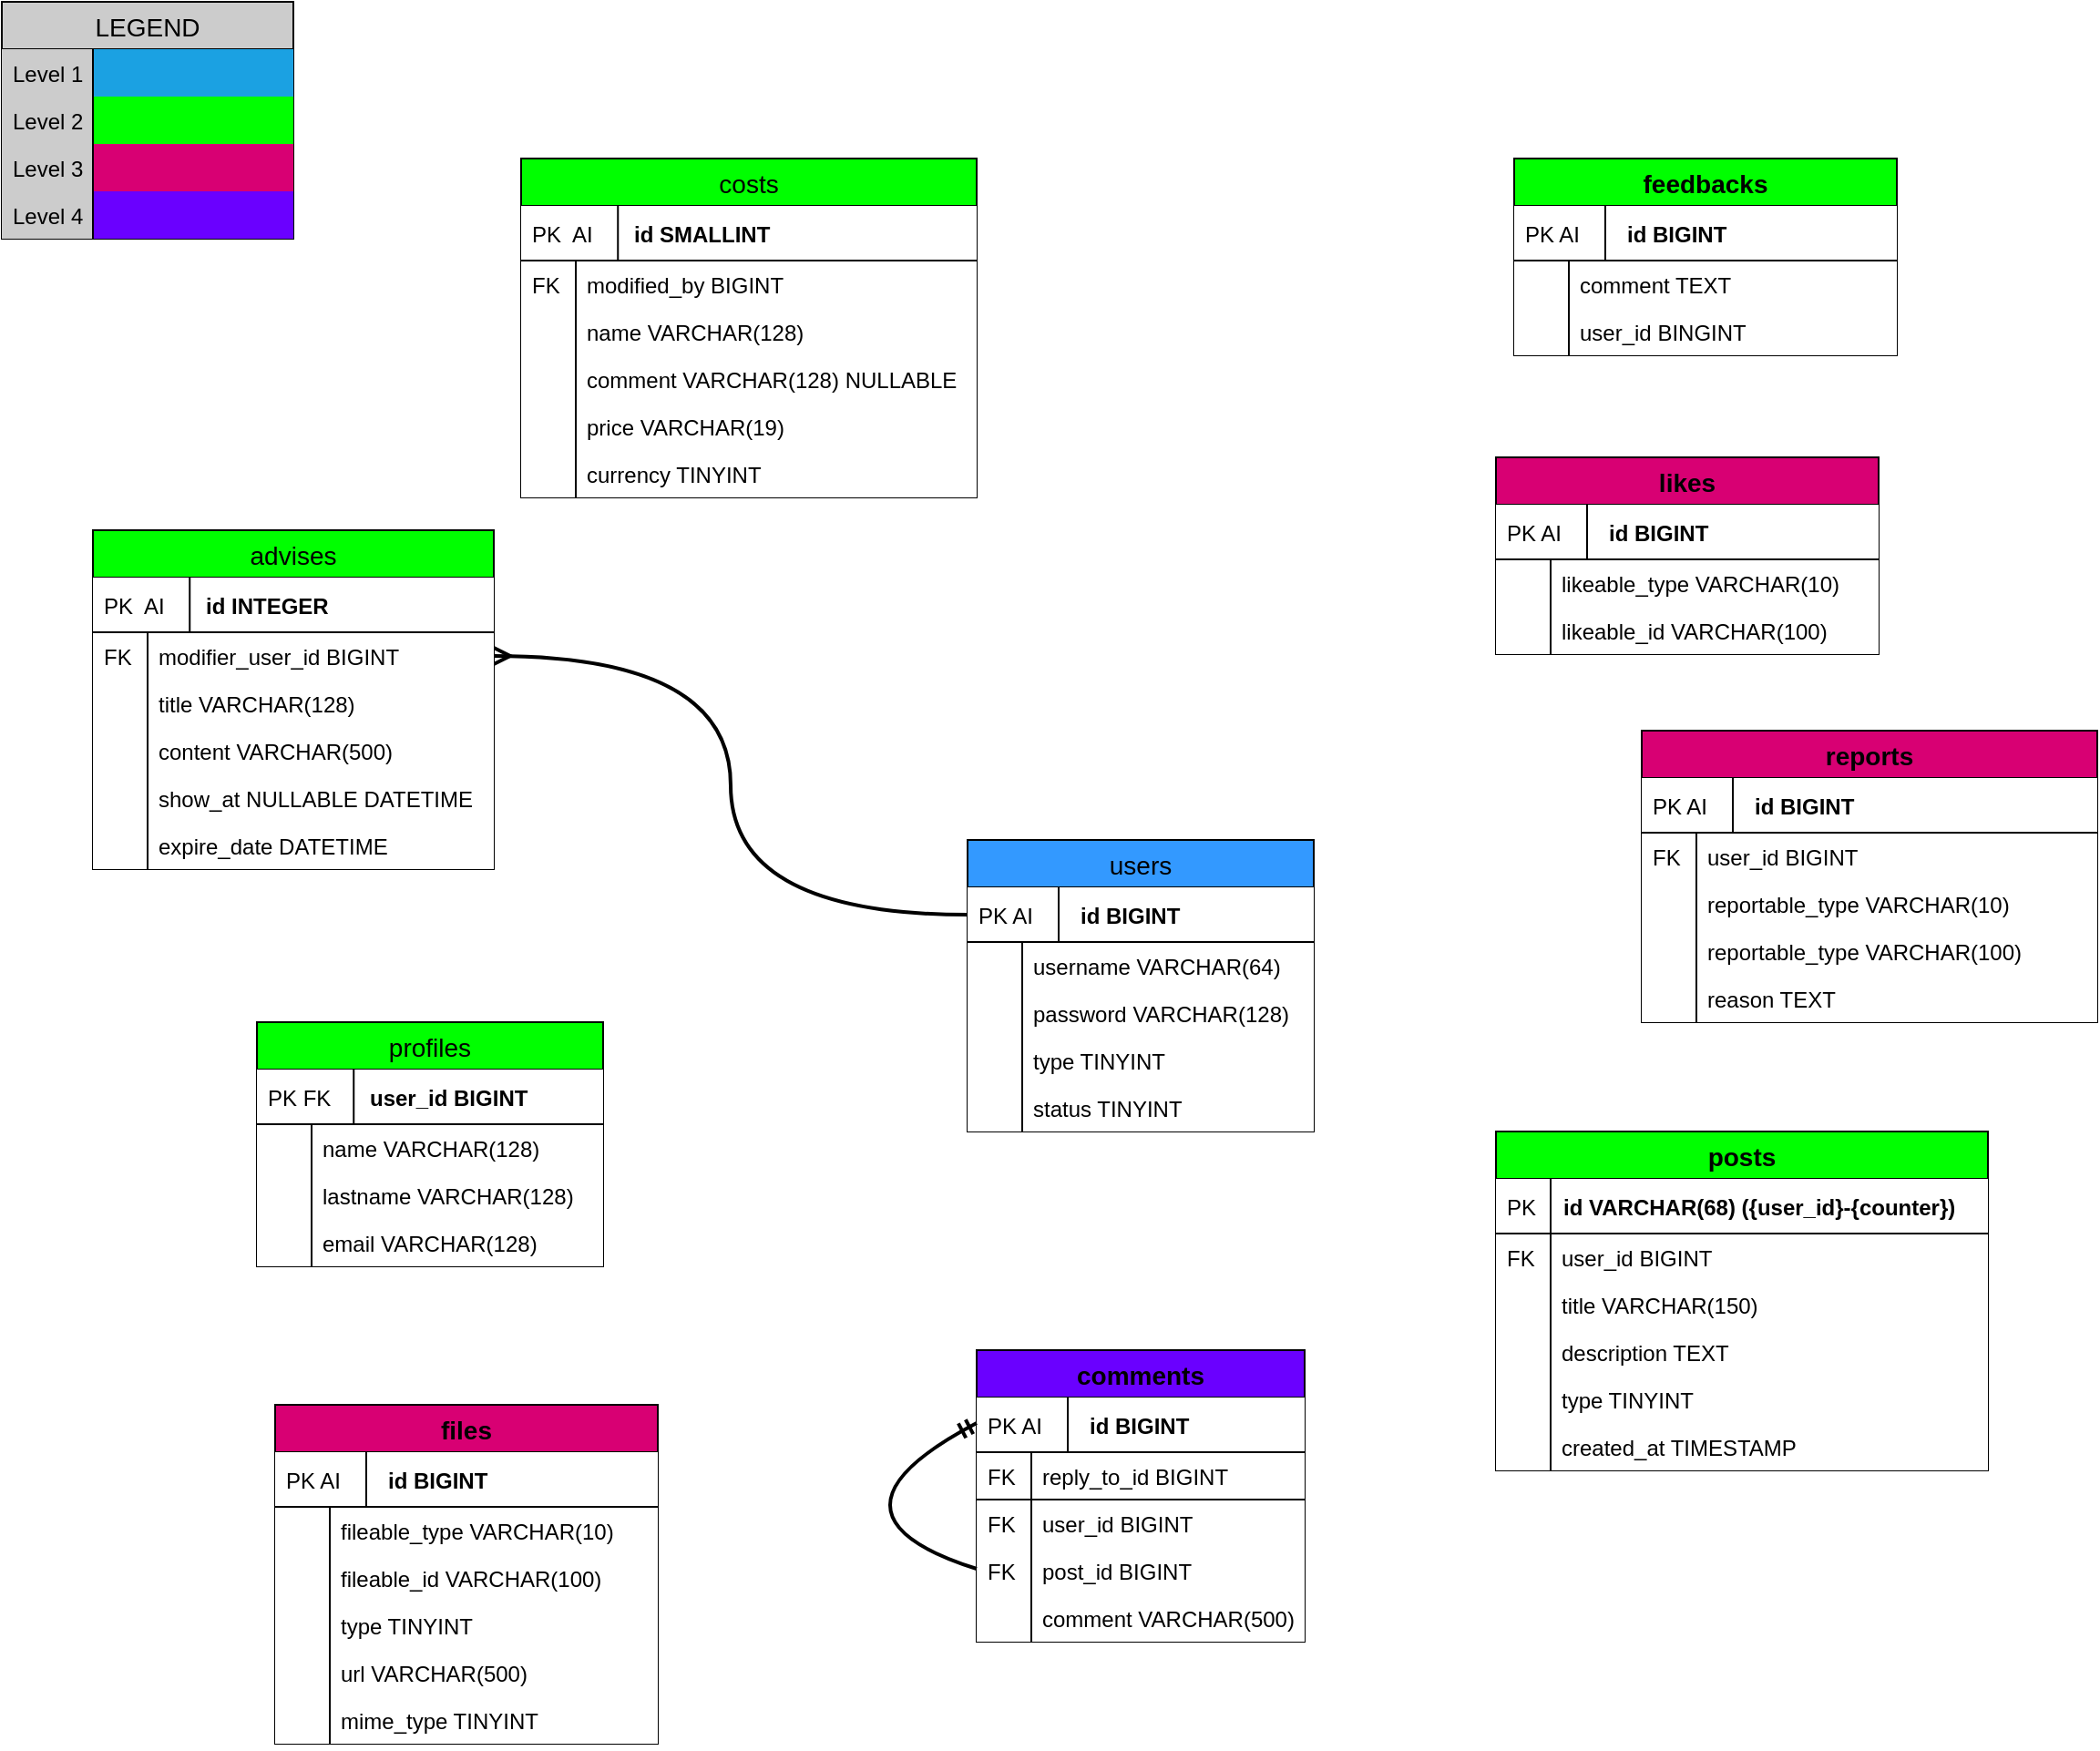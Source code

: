 <mxfile version="13.1.3">
    <diagram id="6hGFLwfOUW9BJ-s0fimq" name="Page-1">
        <mxGraphModel dx="1446" dy="1943" grid="1" gridSize="10" guides="1" tooltips="1" connect="1" arrows="1" fold="1" page="1" pageScale="1" pageWidth="827" pageHeight="1169" math="0" shadow="0">
            <root>
                <mxCell id="0"/>
                <mxCell id="1" parent="0"/>
                <mxCell id="53" value="" style="edgeStyle=entityRelationEdgeStyle;fontSize=12;html=1;endArrow=ERmandOne;startArrow=ERmandOne;strokeColor=#FFFFFF;strokeWidth=2;entryX=0;entryY=0.5;entryDx=0;entryDy=0;exitX=1;exitY=-0.077;exitDx=0;exitDy=0;exitPerimeter=0;fontStyle=0;fontColor=#000000;" parent="1" source="18" target="7" edge="1">
                    <mxGeometry width="100" height="100" relative="1" as="geometry">
                        <mxPoint x="370" y="350" as="sourcePoint"/>
                        <mxPoint x="470" y="250" as="targetPoint"/>
                    </mxGeometry>
                </mxCell>
                <mxCell id="56" value="" style="edgeStyle=orthogonalEdgeStyle;fontSize=12;html=1;endArrow=ERoneToMany;startArrow=ERmandOne;strokeColor=#FFFFFF;strokeWidth=2;entryX=0;entryY=0.5;entryDx=0;entryDy=0;exitX=1;exitY=0.5;exitDx=0;exitDy=0;fontStyle=0;fontColor=#000000;curved=1;" parent="1" source="7" target="42" edge="1">
                    <mxGeometry width="100" height="100" relative="1" as="geometry">
                        <mxPoint x="370" y="350" as="sourcePoint"/>
                        <mxPoint x="470" y="250" as="targetPoint"/>
                    </mxGeometry>
                </mxCell>
                <mxCell id="70" value="" style="edgeStyle=orthogonalEdgeStyle;fontSize=12;html=1;endArrow=ERmany;strokeColor=#FFFFFF;strokeWidth=2;entryX=1;entryY=0.5;entryDx=0;entryDy=0;exitX=0;exitY=0.5;exitDx=0;exitDy=0;curved=1;fontStyle=0;fontColor=#000000;" parent="1" source="44" target="60" edge="1">
                    <mxGeometry width="100" height="100" relative="1" as="geometry">
                        <mxPoint x="370" y="350" as="sourcePoint"/>
                        <mxPoint x="470" y="250" as="targetPoint"/>
                    </mxGeometry>
                </mxCell>
                <mxCell id="71" value="" style="edgeStyle=orthogonalEdgeStyle;fontSize=12;html=1;endArrow=ERmany;strokeColor=#FFFFFF;strokeWidth=2;entryX=0.5;entryY=0;entryDx=0;entryDy=0;curved=1;exitX=0.5;exitY=1;exitDx=0;exitDy=0;exitPerimeter=0;fontStyle=0;fontColor=#000000;" parent="1" source="11" target="57" edge="1">
                    <mxGeometry width="100" height="100" relative="1" as="geometry">
                        <mxPoint x="370" y="280" as="sourcePoint"/>
                        <mxPoint x="460" y="469" as="targetPoint"/>
                    </mxGeometry>
                </mxCell>
                <mxCell id="81" value="" style="edgeStyle=orthogonalEdgeStyle;fontSize=12;html=1;endArrow=ERmany;strokeColor=#FFFFFF;strokeWidth=2;entryX=0.5;entryY=1;entryDx=0;entryDy=0;fontStyle=0;fontColor=#000000;exitX=0.75;exitY=0;exitDx=0;exitDy=0;curved=1;" parent="1" source="2" target="72" edge="1">
                    <mxGeometry width="100" height="100" relative="1" as="geometry">
                        <mxPoint x="380" y="280" as="sourcePoint"/>
                        <mxPoint x="390" y="310" as="targetPoint"/>
                    </mxGeometry>
                </mxCell>
                <mxCell id="95" value="" style="edgeStyle=entityRelationEdgeStyle;fontSize=12;html=1;endArrow=ERoneToMany;strokeColor=#FFFFFF;strokeWidth=2;entryX=0;entryY=0.5;entryDx=0;entryDy=0;exitX=1;exitY=0.25;exitDx=0;exitDy=0;fontStyle=0;fontColor=#000000;" parent="1" source="2" target="89" edge="1">
                    <mxGeometry width="100" height="100" relative="1" as="geometry">
                        <mxPoint x="410" y="200" as="sourcePoint"/>
                        <mxPoint x="510" y="100" as="targetPoint"/>
                    </mxGeometry>
                </mxCell>
                <mxCell id="13" value="profiles" style="swimlane;fontStyle=0;childLayout=stackLayout;horizontal=1;startSize=26;horizontalStack=0;resizeParent=1;resizeParentMax=0;resizeLast=0;collapsible=1;marginBottom=0;align=center;fontSize=14;fillColor=#00FF00;strokeColor=#000000;fontColor=#000000;" parent="1" vertex="1">
                    <mxGeometry x="-180" y="180" width="190" height="134" as="geometry"/>
                </mxCell>
                <mxCell id="14" value="user_id BIGINT" style="shape=partialRectangle;top=0;left=0;right=0;bottom=1;align=left;verticalAlign=middle;fillColor=#ffffff;spacingLeft=60;spacingRight=4;overflow=hidden;rotatable=0;points=[[0,0.5],[1,0.5]];portConstraint=eastwest;dropTarget=0;fontStyle=1;fontSize=12;fontColor=#000000;strokeColor=#000000;" parent="13" vertex="1">
                    <mxGeometry y="26" width="190" height="30" as="geometry"/>
                </mxCell>
                <mxCell id="15" value="PK FK" style="shape=partialRectangle;top=0;left=0;bottom=0;fillColor=none;align=left;verticalAlign=middle;spacingLeft=4;spacingRight=4;overflow=hidden;rotatable=0;points=[];portConstraint=eastwest;part=1;fontSize=12;fontColor=#000000;strokeColor=#000000;fontStyle=0" parent="14" vertex="1" connectable="0">
                    <mxGeometry width="53.125" height="30" as="geometry"/>
                </mxCell>
                <mxCell id="16" value="name VARCHAR(128)" style="shape=partialRectangle;top=1;left=0;right=0;bottom=0;align=left;verticalAlign=top;fillColor=#ffffff;spacingLeft=34;spacingRight=4;overflow=hidden;rotatable=0;points=[[0,0.5],[1,0.5]];portConstraint=eastwest;dropTarget=0;fontSize=12;fontColor=#000000;strokeColor=#000000;fontStyle=0" parent="13" vertex="1">
                    <mxGeometry y="56" width="190" height="26" as="geometry"/>
                </mxCell>
                <mxCell id="17" value="" style="shape=partialRectangle;top=0;left=0;bottom=0;fillColor=none;align=left;verticalAlign=top;spacingLeft=4;spacingRight=4;overflow=hidden;rotatable=0;points=[];portConstraint=eastwest;part=1;fontSize=12;fontColor=#000000;strokeColor=#000000;fontStyle=0" parent="16" vertex="1" connectable="0">
                    <mxGeometry width="30" height="26" as="geometry"/>
                </mxCell>
                <mxCell id="18" value="lastname VARCHAR(128)" style="shape=partialRectangle;top=0;left=0;right=0;bottom=0;align=left;verticalAlign=top;fillColor=#ffffff;spacingLeft=34;spacingRight=4;overflow=hidden;rotatable=0;points=[[0,0.5],[1,0.5]];portConstraint=eastwest;dropTarget=0;fontSize=12;fontColor=#000000;strokeColor=#000000;fontStyle=0" parent="13" vertex="1">
                    <mxGeometry y="82" width="190" height="26" as="geometry"/>
                </mxCell>
                <mxCell id="19" value="" style="shape=partialRectangle;top=0;left=0;bottom=0;fillColor=none;align=left;verticalAlign=top;spacingLeft=4;spacingRight=4;overflow=hidden;rotatable=0;points=[];portConstraint=eastwest;part=1;fontSize=12;fontColor=#000000;strokeColor=#000000;fontStyle=0" parent="18" vertex="1" connectable="0">
                    <mxGeometry width="30" height="26" as="geometry"/>
                </mxCell>
                <mxCell id="20" value="email VARCHAR(128)" style="shape=partialRectangle;top=0;left=0;right=0;bottom=0;align=left;verticalAlign=top;fillColor=#ffffff;spacingLeft=34;spacingRight=4;overflow=hidden;rotatable=0;points=[[0,0.5],[1,0.5]];portConstraint=eastwest;dropTarget=0;fontSize=12;fontColor=#000000;strokeColor=#000000;fontStyle=0" parent="13" vertex="1">
                    <mxGeometry y="108" width="190" height="26" as="geometry"/>
                </mxCell>
                <mxCell id="21" value="" style="shape=partialRectangle;top=0;left=0;bottom=0;fillColor=none;align=left;verticalAlign=top;spacingLeft=4;spacingRight=4;overflow=hidden;rotatable=0;points=[];portConstraint=eastwest;part=1;fontSize=12;fontColor=#000000;strokeColor=#000000;fontStyle=0" parent="20" vertex="1" connectable="0">
                    <mxGeometry width="30" height="26" as="geometry"/>
                </mxCell>
                <mxCell id="173" value="" style="fontSize=12;html=1;endArrow=ERmany;entryX=1;entryY=0.5;entryDx=0;entryDy=0;exitX=0;exitY=0.5;exitDx=0;exitDy=0;edgeStyle=orthogonalEdgeStyle;elbow=vertical;curved=1;strokeWidth=2;" parent="1" source="3" target="162" edge="1">
                    <mxGeometry width="100" height="100" relative="1" as="geometry">
                        <mxPoint x="270" y="60" as="sourcePoint"/>
                        <mxPoint x="370" y="-40" as="targetPoint"/>
                    </mxGeometry>
                </mxCell>
                <mxCell id="140" value="LEGEND" style="swimlane;fontStyle=0;childLayout=stackLayout;horizontal=1;startSize=26;horizontalStack=0;resizeParent=1;resizeParentMax=0;resizeLast=0;collapsible=1;marginBottom=0;align=center;fontSize=14;labelBackgroundColor=none;fillColor=#CCCCCC;fontColor=#000000;strokeColor=#000000;rounded=0;" parent="1" vertex="1">
                    <mxGeometry x="-320" y="-380" width="160" height="130" as="geometry"/>
                </mxCell>
                <mxCell id="144" value="" style="shape=partialRectangle;top=0;left=0;right=0;bottom=0;align=left;verticalAlign=top;fillColor=#1ba1e2;spacingLeft=34;spacingRight=4;overflow=hidden;rotatable=0;points=[[0,0.5],[1,0.5]];portConstraint=eastwest;dropTarget=0;fontSize=12;labelBackgroundColor=none;strokeColor=#000000;fontColor=#000000;" parent="140" vertex="1">
                    <mxGeometry y="26" width="160" height="26" as="geometry"/>
                </mxCell>
                <mxCell id="145" value="Level 1" style="shape=partialRectangle;top=0;left=0;bottom=0;fillColor=#CCCCCC;align=left;verticalAlign=top;spacingLeft=4;spacingRight=4;overflow=hidden;rotatable=0;points=[];portConstraint=eastwest;part=1;fontSize=12;fontColor=#000000;strokeColor=#000000;" parent="144" vertex="1" connectable="0">
                    <mxGeometry width="50" height="26" as="geometry"/>
                </mxCell>
                <mxCell id="152" value="" style="shape=partialRectangle;top=0;left=0;right=0;bottom=0;align=left;verticalAlign=top;fillColor=#00FF00;spacingLeft=34;spacingRight=4;overflow=hidden;rotatable=0;points=[[0,0.5],[1,0.5]];portConstraint=eastwest;dropTarget=0;fontSize=12;labelBackgroundColor=none;strokeColor=#000000;fontColor=#000000;" parent="140" vertex="1">
                    <mxGeometry y="52" width="160" height="26" as="geometry"/>
                </mxCell>
                <mxCell id="153" value="Level 2" style="shape=partialRectangle;top=0;left=0;bottom=0;fillColor=#CCCCCC;align=left;verticalAlign=top;spacingLeft=4;spacingRight=4;overflow=hidden;rotatable=0;points=[];portConstraint=eastwest;part=1;fontSize=12;fontColor=#000000;strokeColor=#000000;" parent="152" vertex="1" connectable="0">
                    <mxGeometry width="50" height="26" as="geometry"/>
                </mxCell>
                <mxCell id="154" value="" style="shape=partialRectangle;top=0;left=0;right=0;bottom=0;align=left;verticalAlign=top;fillColor=#D80073;spacingLeft=34;spacingRight=4;overflow=hidden;rotatable=0;points=[[0,0.5],[1,0.5]];portConstraint=eastwest;dropTarget=0;fontSize=12;labelBackgroundColor=none;strokeColor=#000000;fontColor=#000000;" parent="140" vertex="1">
                    <mxGeometry y="78" width="160" height="26" as="geometry"/>
                </mxCell>
                <mxCell id="155" value="Level 3" style="shape=partialRectangle;top=0;left=0;bottom=0;fillColor=#CCCCCC;align=left;verticalAlign=top;spacingLeft=4;spacingRight=4;overflow=hidden;rotatable=0;points=[];portConstraint=eastwest;part=1;fontSize=12;fontColor=#000000;strokeColor=#000000;" parent="154" vertex="1" connectable="0">
                    <mxGeometry width="50" height="26" as="geometry"/>
                </mxCell>
                <mxCell id="156" value="" style="shape=partialRectangle;top=0;left=0;right=0;bottom=0;align=left;verticalAlign=top;fillColor=#6A00FF;spacingLeft=34;spacingRight=4;overflow=hidden;rotatable=0;points=[[0,0.5],[1,0.5]];portConstraint=eastwest;dropTarget=0;fontSize=12;labelBackgroundColor=none;strokeColor=#000000;fontColor=#000000;" parent="140" vertex="1">
                    <mxGeometry y="104" width="160" height="26" as="geometry"/>
                </mxCell>
                <mxCell id="157" value="Level 4" style="shape=partialRectangle;top=0;left=0;bottom=0;fillColor=#CCCCCC;align=left;verticalAlign=top;spacingLeft=4;spacingRight=4;overflow=hidden;rotatable=0;points=[];portConstraint=eastwest;part=1;fontSize=12;fontColor=#000000;strokeColor=#000000;" parent="156" vertex="1" connectable="0">
                    <mxGeometry width="50" height="26" as="geometry"/>
                </mxCell>
                <mxCell id="84" value="reports" style="swimlane;fontStyle=1;childLayout=stackLayout;horizontal=1;startSize=26;horizontalStack=0;resizeParent=1;resizeParentMax=0;resizeLast=0;collapsible=1;marginBottom=0;align=center;fontSize=14;strokeColor=#000000;fillColor=#d80073;fontColor=#000000;labelBackgroundColor=none;" parent="1" vertex="1">
                    <mxGeometry x="580" y="20" width="250" height="160" as="geometry"/>
                </mxCell>
                <mxCell id="85" value="id BIGINT" style="shape=partialRectangle;top=0;left=0;right=0;bottom=1;align=left;verticalAlign=middle;fillColor=#ffffff;spacingLeft=60;spacingRight=4;overflow=hidden;rotatable=0;points=[[0,0.5],[1,0.5]];portConstraint=eastwest;dropTarget=0;fontStyle=1;fontSize=12;fontColor=#000000;strokeColor=#000000;" parent="84" vertex="1">
                    <mxGeometry y="26" width="250" height="30" as="geometry"/>
                </mxCell>
                <mxCell id="86" value="PK AI" style="shape=partialRectangle;top=0;left=0;bottom=0;fillColor=#ffffff;align=left;verticalAlign=middle;spacingLeft=4;spacingRight=4;overflow=hidden;rotatable=0;points=[];portConstraint=eastwest;part=1;fontSize=12;fontColor=#000000;strokeColor=#000000;fontStyle=0" parent="85" vertex="1" connectable="0">
                    <mxGeometry width="50" height="30" as="geometry"/>
                </mxCell>
                <mxCell id="87" value="user_id BIGINT" style="shape=partialRectangle;top=1;left=0;right=0;bottom=0;align=left;verticalAlign=top;fillColor=#ffffff;spacingLeft=34;spacingRight=4;overflow=hidden;rotatable=0;points=[[0,0.5],[1,0.5]];portConstraint=eastwest;dropTarget=0;fontSize=12;fontColor=#000000;strokeColor=#000000;fontStyle=0" parent="84" vertex="1">
                    <mxGeometry y="56" width="250" height="26" as="geometry"/>
                </mxCell>
                <mxCell id="88" value="FK" style="shape=partialRectangle;top=1;left=0;bottom=0;fillColor=#ffffff;align=left;verticalAlign=top;spacingLeft=4;spacingRight=4;overflow=hidden;rotatable=0;points=[];portConstraint=eastwest;part=1;fontSize=12;fontColor=#000000;strokeColor=#000000;fontStyle=0" parent="87" vertex="1" connectable="0">
                    <mxGeometry width="30" height="26" as="geometry"/>
                </mxCell>
                <mxCell id="89" value="reportable_type VARCHAR(10)" style="shape=partialRectangle;top=0;left=0;right=0;bottom=0;align=left;verticalAlign=top;fillColor=#ffffff;spacingLeft=34;spacingRight=4;overflow=hidden;rotatable=0;points=[[0,0.5],[1,0.5]];portConstraint=eastwest;dropTarget=0;fontSize=12;fontColor=#000000;strokeColor=#000000;fontStyle=0" parent="84" vertex="1">
                    <mxGeometry y="82" width="250" height="26" as="geometry"/>
                </mxCell>
                <mxCell id="90" value="" style="shape=partialRectangle;top=0;left=0;bottom=0;fillColor=#ffffff;align=left;verticalAlign=top;spacingLeft=4;spacingRight=4;overflow=hidden;rotatable=0;points=[];portConstraint=eastwest;part=1;fontSize=12;fontColor=#000000;strokeColor=#000000;fontStyle=0" parent="89" vertex="1" connectable="0">
                    <mxGeometry width="30" height="26" as="geometry"/>
                </mxCell>
                <mxCell id="93" value="reportable_type VARCHAR(100)" style="shape=partialRectangle;top=0;left=0;right=0;bottom=0;align=left;verticalAlign=top;fillColor=#ffffff;spacingLeft=34;spacingRight=4;overflow=hidden;rotatable=0;points=[[0,0.5],[1,0.5]];portConstraint=eastwest;dropTarget=0;fontSize=12;fontColor=#000000;strokeColor=#000000;fontStyle=0" parent="84" vertex="1">
                    <mxGeometry y="108" width="250" height="26" as="geometry"/>
                </mxCell>
                <mxCell id="94" value="" style="shape=partialRectangle;top=0;left=0;bottom=0;fillColor=#ffffff;align=left;verticalAlign=top;spacingLeft=4;spacingRight=4;overflow=hidden;rotatable=0;points=[];portConstraint=eastwest;part=1;fontSize=12;fontColor=#000000;strokeColor=#000000;fontStyle=0" parent="93" vertex="1" connectable="0">
                    <mxGeometry width="30" height="26" as="geometry"/>
                </mxCell>
                <mxCell id="91" value="reason TEXT" style="shape=partialRectangle;top=0;left=0;right=0;bottom=0;align=left;verticalAlign=top;fillColor=#ffffff;spacingLeft=34;spacingRight=4;overflow=hidden;rotatable=0;points=[[0,0.5],[1,0.5]];portConstraint=eastwest;dropTarget=0;fontSize=12;fontColor=#000000;strokeColor=#000000;fontStyle=0" parent="84" vertex="1">
                    <mxGeometry y="134" width="250" height="26" as="geometry"/>
                </mxCell>
                <mxCell id="92" value="" style="shape=partialRectangle;top=0;left=0;bottom=0;fillColor=#ffffff;align=left;verticalAlign=top;spacingLeft=4;spacingRight=4;overflow=hidden;rotatable=0;points=[];portConstraint=eastwest;part=1;fontSize=12;fontColor=#000000;strokeColor=#000000;fontStyle=0" parent="91" vertex="1" connectable="0">
                    <mxGeometry width="30" height="26" as="geometry"/>
                </mxCell>
                <mxCell id="57" value="comments" style="swimlane;fontStyle=1;childLayout=stackLayout;horizontal=1;startSize=26;horizontalStack=0;resizeParent=1;resizeParentMax=0;resizeLast=0;collapsible=1;marginBottom=0;align=center;fontSize=14;strokeColor=#000000;fillColor=#6a00ff;fontColor=#000000;" parent="1" vertex="1">
                    <mxGeometry x="215" y="360" width="180" height="160" as="geometry"/>
                </mxCell>
                <mxCell id="58" value="id BIGINT" style="shape=partialRectangle;top=0;left=0;right=0;bottom=1;align=left;verticalAlign=middle;fillColor=#ffffff;spacingLeft=60;spacingRight=4;overflow=hidden;rotatable=0;points=[[0,0.5],[1,0.5]];portConstraint=eastwest;dropTarget=0;fontStyle=1;fontSize=12;fontColor=#000000;strokeColor=#000000;" parent="57" vertex="1">
                    <mxGeometry y="26" width="180" height="30" as="geometry"/>
                </mxCell>
                <mxCell id="59" value="PK AI" style="shape=partialRectangle;top=0;left=0;bottom=0;fillColor=#ffffff;align=left;verticalAlign=middle;spacingLeft=4;spacingRight=4;overflow=hidden;rotatable=0;points=[];portConstraint=eastwest;part=1;fontSize=12;fontColor=#000000;strokeColor=#000000;fontStyle=0" parent="58" vertex="1" connectable="0">
                    <mxGeometry width="50" height="30" as="geometry"/>
                </mxCell>
                <mxCell id="179" value="reply_to_id BIGINT" style="shape=partialRectangle;top=1;left=0;right=0;bottom=1;align=left;verticalAlign=top;fillColor=#ffffff;spacingLeft=34;spacingRight=4;overflow=hidden;rotatable=0;points=[[0,0.5],[1,0.5]];portConstraint=eastwest;dropTarget=0;fontSize=12;fontColor=#000000;strokeColor=#000000;fontStyle=0" parent="57" vertex="1">
                    <mxGeometry y="56" width="180" height="26" as="geometry"/>
                </mxCell>
                <mxCell id="180" value="FK" style="shape=partialRectangle;top=1;left=0;bottom=1;fillColor=#ffffff;align=left;verticalAlign=top;spacingLeft=4;spacingRight=4;overflow=hidden;rotatable=0;points=[];portConstraint=eastwest;part=1;fontSize=12;fontColor=#000000;strokeColor=#000000;fontStyle=0" parent="179" vertex="1" connectable="0">
                    <mxGeometry width="30" height="26" as="geometry"/>
                </mxCell>
                <mxCell id="60" value="user_id BIGINT" style="shape=partialRectangle;top=1;left=0;right=0;bottom=0;align=left;verticalAlign=top;fillColor=#ffffff;spacingLeft=34;spacingRight=4;overflow=hidden;rotatable=0;points=[[0,0.5],[1,0.5]];portConstraint=eastwest;dropTarget=0;fontSize=12;fontColor=#000000;strokeColor=#000000;fontStyle=0" parent="57" vertex="1">
                    <mxGeometry y="82" width="180" height="26" as="geometry"/>
                </mxCell>
                <mxCell id="61" value="FK" style="shape=partialRectangle;top=1;left=0;bottom=0;fillColor=#ffffff;align=left;verticalAlign=top;spacingLeft=4;spacingRight=4;overflow=hidden;rotatable=0;points=[];portConstraint=eastwest;part=1;fontSize=12;fontColor=#000000;strokeColor=#000000;fontStyle=0" parent="60" vertex="1" connectable="0">
                    <mxGeometry width="30" height="26" as="geometry"/>
                </mxCell>
                <mxCell id="62" value="post_id BIGINT" style="shape=partialRectangle;top=0;left=0;right=0;bottom=0;align=left;verticalAlign=top;fillColor=#ffffff;spacingLeft=34;spacingRight=4;overflow=hidden;rotatable=0;points=[[0,0.5],[1,0.5]];portConstraint=eastwest;dropTarget=0;fontSize=12;fontColor=#000000;strokeColor=#000000;fontStyle=0" parent="57" vertex="1">
                    <mxGeometry y="108" width="180" height="26" as="geometry"/>
                </mxCell>
                <mxCell id="63" value="FK" style="shape=partialRectangle;top=0;left=0;bottom=0;fillColor=#ffffff;align=left;verticalAlign=top;spacingLeft=4;spacingRight=4;overflow=hidden;rotatable=0;points=[];portConstraint=eastwest;part=1;fontSize=12;fontColor=#000000;strokeColor=#000000;fontStyle=0" parent="62" vertex="1" connectable="0">
                    <mxGeometry width="30" height="26" as="geometry"/>
                </mxCell>
                <mxCell id="64" value="comment VARCHAR(500)" style="shape=partialRectangle;top=0;left=0;right=0;bottom=0;align=left;verticalAlign=top;fillColor=#ffffff;spacingLeft=34;spacingRight=4;overflow=hidden;rotatable=0;points=[[0,0.5],[1,0.5]];portConstraint=eastwest;dropTarget=0;fontSize=12;fontColor=#000000;strokeColor=#000000;fontStyle=0" parent="57" vertex="1">
                    <mxGeometry y="134" width="180" height="26" as="geometry"/>
                </mxCell>
                <mxCell id="65" value="" style="shape=partialRectangle;top=0;left=0;bottom=0;fillColor=#ffffff;align=left;verticalAlign=top;spacingLeft=4;spacingRight=4;overflow=hidden;rotatable=0;points=[];portConstraint=eastwest;part=1;fontSize=12;fontColor=#000000;strokeColor=#000000;fontStyle=0" parent="64" vertex="1" connectable="0">
                    <mxGeometry width="30" height="26" as="geometry"/>
                </mxCell>
                <mxCell id="39" value="posts" style="swimlane;fontStyle=1;childLayout=stackLayout;horizontal=1;startSize=26;horizontalStack=0;resizeParent=1;resizeParentMax=0;resizeLast=0;collapsible=1;marginBottom=0;align=center;fontSize=14;strokeColor=#000000;fillColor=#00FF00;fontColor=#000000;" parent="1" vertex="1">
                    <mxGeometry x="500" y="240" width="270" height="186" as="geometry"/>
                </mxCell>
                <mxCell id="40" value="id VARCHAR(68) ({user_id}-{counter})" style="shape=partialRectangle;top=0;left=0;right=0;bottom=1;align=left;verticalAlign=middle;fillColor=#ffffff;spacingLeft=35;spacingRight=4;overflow=hidden;rotatable=0;points=[[0,0.5],[1,0.5]];portConstraint=eastwest;dropTarget=0;fontStyle=1;fontSize=12;fontColor=#000000;strokeColor=#000000;" parent="39" vertex="1">
                    <mxGeometry y="26" width="270" height="30" as="geometry"/>
                </mxCell>
                <mxCell id="41" value="PK" style="shape=partialRectangle;top=0;left=0;bottom=0;fillColor=#ffffff;align=left;verticalAlign=middle;spacingLeft=4;spacingRight=4;overflow=hidden;rotatable=0;points=[];portConstraint=eastwest;part=1;fontSize=12;fontColor=#000000;strokeColor=#000000;fontStyle=0" parent="40" vertex="1" connectable="0">
                    <mxGeometry width="30" height="30" as="geometry"/>
                </mxCell>
                <mxCell id="42" value="user_id BIGINT" style="shape=partialRectangle;top=1;left=0;right=0;bottom=0;align=left;verticalAlign=top;fillColor=#ffffff;spacingLeft=34;spacingRight=4;overflow=hidden;rotatable=0;points=[[0,0.5],[1,0.5]];portConstraint=eastwest;dropTarget=0;fontSize=12;fontColor=#000000;strokeColor=#000000;fontStyle=0" parent="39" vertex="1">
                    <mxGeometry y="56" width="270" height="26" as="geometry"/>
                </mxCell>
                <mxCell id="43" value="FK" style="shape=partialRectangle;top=1;left=0;bottom=0;fillColor=#ffffff;align=left;verticalAlign=top;spacingLeft=4;spacingRight=4;overflow=hidden;rotatable=0;points=[];portConstraint=eastwest;part=1;fontSize=12;fontColor=#000000;strokeColor=#000000;fontStyle=0" parent="42" vertex="1" connectable="0">
                    <mxGeometry width="30" height="26" as="geometry"/>
                </mxCell>
                <mxCell id="44" value="title VARCHAR(150)" style="shape=partialRectangle;top=0;left=0;right=0;bottom=0;align=left;verticalAlign=top;fillColor=#ffffff;spacingLeft=34;spacingRight=4;overflow=hidden;rotatable=0;points=[[0,0.5],[1,0.5]];portConstraint=eastwest;dropTarget=0;fontSize=12;fontColor=#000000;strokeColor=#000000;fontStyle=0" parent="39" vertex="1">
                    <mxGeometry y="82" width="270" height="26" as="geometry"/>
                </mxCell>
                <mxCell id="45" value="" style="shape=partialRectangle;top=0;left=0;bottom=0;fillColor=#ffffff;align=left;verticalAlign=top;spacingLeft=4;spacingRight=4;overflow=hidden;rotatable=0;points=[];portConstraint=eastwest;part=1;fontSize=12;fontColor=#000000;strokeColor=#000000;fontStyle=0" parent="44" vertex="1" connectable="0">
                    <mxGeometry width="30" height="26" as="geometry"/>
                </mxCell>
                <mxCell id="46" value="description TEXT" style="shape=partialRectangle;top=0;left=0;right=0;bottom=0;align=left;verticalAlign=top;fillColor=#ffffff;spacingLeft=34;spacingRight=4;overflow=hidden;rotatable=0;points=[[0,0.5],[1,0.5]];portConstraint=eastwest;dropTarget=0;fontSize=12;fontColor=#000000;strokeColor=#000000;fontStyle=0" parent="39" vertex="1">
                    <mxGeometry y="108" width="270" height="26" as="geometry"/>
                </mxCell>
                <mxCell id="47" value="" style="shape=partialRectangle;top=0;left=0;bottom=0;fillColor=#ffffff;align=left;verticalAlign=top;spacingLeft=4;spacingRight=4;overflow=hidden;rotatable=0;points=[];portConstraint=eastwest;part=1;fontSize=12;fontColor=#000000;strokeColor=#000000;fontStyle=0" parent="46" vertex="1" connectable="0">
                    <mxGeometry width="30" height="26" as="geometry"/>
                </mxCell>
                <mxCell id="48" value="type TINYINT" style="shape=partialRectangle;top=0;left=0;right=0;bottom=0;align=left;verticalAlign=top;fillColor=#ffffff;spacingLeft=34;spacingRight=4;overflow=hidden;rotatable=0;points=[[0,0.5],[1,0.5]];portConstraint=eastwest;dropTarget=0;fontSize=12;fontColor=#000000;strokeColor=#000000;fontStyle=0" parent="39" vertex="1">
                    <mxGeometry y="134" width="270" height="26" as="geometry"/>
                </mxCell>
                <mxCell id="49" value="" style="shape=partialRectangle;top=0;left=0;bottom=0;fillColor=#ffffff;align=left;verticalAlign=top;spacingLeft=4;spacingRight=4;overflow=hidden;rotatable=0;points=[];portConstraint=eastwest;part=1;fontSize=12;fontColor=#000000;strokeColor=#000000;fontStyle=0" parent="48" vertex="1" connectable="0">
                    <mxGeometry width="30" height="26" as="geometry"/>
                </mxCell>
                <mxCell id="50" value="created_at TIMESTAMP" style="shape=partialRectangle;top=0;left=0;right=0;bottom=0;align=left;verticalAlign=top;fillColor=#ffffff;spacingLeft=34;spacingRight=4;overflow=hidden;rotatable=0;points=[[0,0.5],[1,0.5]];portConstraint=eastwest;dropTarget=0;fontSize=12;strokeColor=#000000;fontColor=#000000;fontStyle=0" parent="39" vertex="1">
                    <mxGeometry y="160" width="270" height="26" as="geometry"/>
                </mxCell>
                <mxCell id="51" value="" style="shape=partialRectangle;fontStyle=1;top=0;left=0;bottom=0;fillColor=#ffffff;align=left;verticalAlign=top;spacingLeft=4;spacingRight=4;overflow=hidden;rotatable=0;points=[];portConstraint=eastwest;part=1;fontSize=12;strokeColor=#000000;fontColor=#000000;" parent="50" vertex="1" connectable="0">
                    <mxGeometry width="30" height="26" as="geometry"/>
                </mxCell>
                <mxCell id="183" value="" style="edgeStyle=orthogonalEdgeStyle;fontSize=12;html=1;endArrow=ERmandOne;strokeWidth=2;entryX=0;entryY=0.25;entryDx=0;entryDy=0;exitX=0;exitY=0.75;exitDx=0;exitDy=0;curved=1;" parent="1" source="57" target="57" edge="1">
                    <mxGeometry width="100" height="100" relative="1" as="geometry">
                        <mxPoint x="100" y="260" as="sourcePoint"/>
                        <mxPoint x="200" y="160" as="targetPoint"/>
                        <Array as="points">
                            <mxPoint x="120" y="450"/>
                        </Array>
                    </mxGeometry>
                </mxCell>
                <mxCell id="202" value="" style="edgeStyle=orthogonalEdgeStyle;fontSize=12;html=1;endArrow=ERmany;strokeColor=#FFFFFF;strokeWidth=2;fontStyle=0;fontColor=#000000;exitX=0.5;exitY=0;exitDx=0;exitDy=0;entryX=0.75;entryY=1;entryDx=0;entryDy=0;curved=1;" parent="1" source="2" target="124" edge="1">
                    <mxGeometry width="100" height="100" relative="1" as="geometry">
                        <mxPoint x="300" y="80" as="sourcePoint"/>
                        <mxPoint x="270" y="-130" as="targetPoint"/>
                    </mxGeometry>
                </mxCell>
                <mxCell id="159" value="advises" style="swimlane;fontStyle=0;childLayout=stackLayout;horizontal=1;startSize=26;horizontalStack=0;resizeParent=1;resizeParentMax=0;resizeLast=0;collapsible=1;marginBottom=0;align=center;fontSize=14;fillColor=#00FF00;strokeColor=#000000;fontColor=#000000;separatorColor=#000000;rounded=0;swimlaneFillColor=none;" parent="1" vertex="1">
                    <mxGeometry x="-270" y="-90" width="220" height="186" as="geometry"/>
                </mxCell>
                <mxCell id="160" value="id INTEGER" style="shape=partialRectangle;top=0;left=0;right=0;bottom=1;align=left;verticalAlign=middle;fillColor=#ffffff;spacingLeft=60;spacingRight=4;overflow=hidden;rotatable=0;points=[[0,0.5],[1,0.5]];portConstraint=eastwest;dropTarget=0;fontStyle=1;fontSize=12;fontColor=#000000;strokeColor=#000000;" parent="159" vertex="1">
                    <mxGeometry y="26" width="220" height="30" as="geometry"/>
                </mxCell>
                <mxCell id="161" value="PK  AI" style="shape=partialRectangle;top=0;left=0;bottom=0;fillColor=none;align=left;verticalAlign=middle;spacingLeft=4;spacingRight=4;overflow=hidden;rotatable=0;points=[];portConstraint=eastwest;part=1;fontSize=12;fontColor=#000000;strokeColor=#000000;fontStyle=0" parent="160" vertex="1" connectable="0">
                    <mxGeometry width="53.125" height="30" as="geometry"/>
                </mxCell>
                <mxCell id="162" value="modifier_user_id BIGINT" style="shape=partialRectangle;top=1;left=0;right=0;bottom=0;align=left;verticalAlign=top;fillColor=#ffffff;spacingLeft=34;spacingRight=4;overflow=hidden;rotatable=0;points=[[0,0.5],[1,0.5]];portConstraint=eastwest;dropTarget=0;fontSize=12;fontColor=#000000;strokeColor=#000000;perimeterSpacing=0;strokeWidth=1;fontStyle=0" parent="159" vertex="1">
                    <mxGeometry y="56" width="220" height="26" as="geometry"/>
                </mxCell>
                <mxCell id="163" value="FK" style="shape=partialRectangle;top=0;left=0;bottom=0;fillColor=none;align=left;verticalAlign=top;spacingLeft=4;spacingRight=4;overflow=hidden;rotatable=0;points=[];portConstraint=eastwest;part=1;fontSize=12;fontColor=#000000;strokeColor=#000000;fontStyle=0" parent="162" vertex="1" connectable="0">
                    <mxGeometry width="30" height="26" as="geometry"/>
                </mxCell>
                <mxCell id="164" value="title VARCHAR(128)" style="shape=partialRectangle;top=0;left=0;right=0;bottom=0;align=left;verticalAlign=top;fillColor=#ffffff;spacingLeft=34;spacingRight=4;overflow=hidden;rotatable=0;points=[[0,0.5],[1,0.5]];portConstraint=eastwest;dropTarget=0;fontSize=12;fontColor=#000000;strokeColor=#000000;strokeWidth=1;perimeterSpacing=0;fontStyle=0" parent="159" vertex="1">
                    <mxGeometry y="82" width="220" height="26" as="geometry"/>
                </mxCell>
                <mxCell id="165" value="" style="shape=partialRectangle;top=0;left=0;bottom=0;fillColor=none;align=left;verticalAlign=top;spacingLeft=4;spacingRight=4;overflow=hidden;rotatable=0;points=[];portConstraint=eastwest;part=1;fontSize=12;fontColor=#000000;strokeColor=#000000;fontStyle=0" parent="164" vertex="1" connectable="0">
                    <mxGeometry width="30" height="26" as="geometry"/>
                </mxCell>
                <mxCell id="166" value="content VARCHAR(500)" style="shape=partialRectangle;top=0;left=0;right=0;bottom=0;align=left;verticalAlign=top;fillColor=#ffffff;spacingLeft=34;spacingRight=4;overflow=hidden;rotatable=0;points=[[0,0.5],[1,0.5]];portConstraint=eastwest;dropTarget=0;fontSize=12;fontColor=#000000;strokeColor=#000000;fontStyle=0" parent="159" vertex="1">
                    <mxGeometry y="108" width="220" height="26" as="geometry"/>
                </mxCell>
                <mxCell id="167" value="" style="shape=partialRectangle;top=0;left=0;bottom=0;fillColor=none;align=left;verticalAlign=top;spacingLeft=4;spacingRight=4;overflow=hidden;rotatable=0;points=[];portConstraint=eastwest;part=1;fontSize=12;fontColor=#000000;strokeColor=#000000;fontStyle=0" parent="166" vertex="1" connectable="0">
                    <mxGeometry width="30" height="26" as="geometry"/>
                </mxCell>
                <mxCell id="175" value="show_at NULLABLE DATETIME" style="shape=partialRectangle;top=0;left=0;right=0;bottom=0;align=left;verticalAlign=top;fillColor=#ffffff;spacingLeft=34;spacingRight=4;overflow=hidden;rotatable=0;points=[[0,0.5],[1,0.5]];portConstraint=eastwest;dropTarget=0;fontSize=12;fontColor=#000000;strokeColor=#000000;fontStyle=0" parent="159" vertex="1">
                    <mxGeometry y="134" width="220" height="26" as="geometry"/>
                </mxCell>
                <mxCell id="176" value="" style="shape=partialRectangle;top=0;left=0;bottom=0;fillColor=none;align=left;verticalAlign=top;spacingLeft=4;spacingRight=4;overflow=hidden;rotatable=0;points=[];portConstraint=eastwest;part=1;fontSize=12;fontColor=#000000;strokeColor=#000000;fontStyle=0" parent="175" vertex="1" connectable="0">
                    <mxGeometry width="30" height="26" as="geometry"/>
                </mxCell>
                <mxCell id="177" value="expire_date DATETIME" style="shape=partialRectangle;top=0;left=0;right=0;bottom=0;align=left;verticalAlign=top;fillColor=#ffffff;spacingLeft=34;spacingRight=4;overflow=hidden;rotatable=0;points=[[0,0.5],[1,0.5]];portConstraint=eastwest;dropTarget=0;fontSize=12;fontColor=#000000;strokeColor=#000000;fontStyle=0" parent="159" vertex="1">
                    <mxGeometry y="160" width="220" height="26" as="geometry"/>
                </mxCell>
                <mxCell id="178" value="" style="shape=partialRectangle;top=0;left=0;bottom=0;fillColor=none;align=left;verticalAlign=top;spacingLeft=4;spacingRight=4;overflow=hidden;rotatable=0;points=[];portConstraint=eastwest;part=1;fontSize=12;fontColor=#000000;strokeColor=#000000;fontStyle=0" parent="177" vertex="1" connectable="0">
                    <mxGeometry width="30" height="26" as="geometry"/>
                </mxCell>
                <mxCell id="96" value="files" style="swimlane;fontStyle=1;childLayout=stackLayout;horizontal=1;startSize=26;horizontalStack=0;resizeParent=1;resizeParentMax=0;resizeLast=0;collapsible=1;marginBottom=0;align=center;fontSize=14;strokeColor=#000000;fillColor=#d80073;fontColor=#000000;" parent="1" vertex="1">
                    <mxGeometry x="-170" y="390" width="210" height="186" as="geometry"/>
                </mxCell>
                <mxCell id="97" value="id BIGINT" style="shape=partialRectangle;top=0;left=0;right=0;bottom=1;align=left;verticalAlign=middle;fillColor=#ffffff;spacingLeft=60;spacingRight=4;overflow=hidden;rotatable=0;points=[[0,0.5],[1,0.5]];portConstraint=eastwest;dropTarget=0;fontStyle=1;fontSize=12;fontColor=#000000;strokeColor=#000000;perimeterSpacing=0;strokeWidth=1;" parent="96" vertex="1">
                    <mxGeometry y="26" width="210" height="30" as="geometry"/>
                </mxCell>
                <mxCell id="98" value="PK AI" style="shape=partialRectangle;top=0;left=0;bottom=1;fillColor=#ffffff;align=left;verticalAlign=middle;spacingLeft=4;spacingRight=4;overflow=hidden;rotatable=0;points=[];portConstraint=eastwest;part=1;fontSize=12;fontColor=#000000;strokeColor=#000000;strokeWidth=1;fontStyle=0" parent="97" vertex="1" connectable="0">
                    <mxGeometry width="50" height="30" as="geometry"/>
                </mxCell>
                <mxCell id="101" value="fileable_type VARCHAR(10)" style="shape=partialRectangle;top=1;left=0;right=0;bottom=0;align=left;verticalAlign=top;fillColor=#ffffff;spacingLeft=34;spacingRight=4;overflow=hidden;rotatable=0;points=[[0,0.5],[1,0.5]];portConstraint=eastwest;dropTarget=0;fontSize=12;fontColor=#000000;strokeColor=#000000;fontStyle=0" parent="96" vertex="1">
                    <mxGeometry y="56" width="210" height="26" as="geometry"/>
                </mxCell>
                <mxCell id="102" value="" style="shape=partialRectangle;top=1;left=0;bottom=0;fillColor=#ffffff;align=left;verticalAlign=top;spacingLeft=4;spacingRight=4;overflow=hidden;rotatable=0;points=[];portConstraint=eastwest;part=1;fontSize=12;fontColor=#000000;strokeColor=#000000;fontStyle=0" parent="101" vertex="1" connectable="0">
                    <mxGeometry width="30" height="26" as="geometry"/>
                </mxCell>
                <mxCell id="103" value="fileable_id VARCHAR(100)" style="shape=partialRectangle;top=0;left=0;right=0;bottom=0;align=left;verticalAlign=top;fillColor=#ffffff;spacingLeft=34;spacingRight=4;overflow=hidden;rotatable=0;points=[[0,0.5],[1,0.5]];portConstraint=eastwest;dropTarget=0;fontSize=12;fontColor=#000000;strokeColor=#000000;fontStyle=0" parent="96" vertex="1">
                    <mxGeometry y="82" width="210" height="26" as="geometry"/>
                </mxCell>
                <mxCell id="104" value="" style="shape=partialRectangle;top=0;left=0;bottom=0;fillColor=#ffffff;align=left;verticalAlign=top;spacingLeft=4;spacingRight=4;overflow=hidden;rotatable=0;points=[];portConstraint=eastwest;part=1;fontSize=12;fontColor=#000000;strokeColor=#000000;fontStyle=0" parent="103" vertex="1" connectable="0">
                    <mxGeometry width="30" height="26" as="geometry"/>
                </mxCell>
                <mxCell id="105" value="type TINYINT" style="shape=partialRectangle;top=0;left=0;right=0;bottom=0;align=left;verticalAlign=top;fillColor=#ffffff;spacingLeft=34;spacingRight=4;overflow=hidden;rotatable=0;points=[[0,0.5],[1,0.5]];portConstraint=eastwest;dropTarget=0;fontSize=12;fontColor=#000000;strokeColor=#000000;fontStyle=0" parent="96" vertex="1">
                    <mxGeometry y="108" width="210" height="26" as="geometry"/>
                </mxCell>
                <mxCell id="106" value="" style="shape=partialRectangle;top=0;left=0;bottom=0;fillColor=#ffffff;align=left;verticalAlign=top;spacingLeft=4;spacingRight=4;overflow=hidden;rotatable=0;points=[];portConstraint=eastwest;part=1;fontSize=12;fontColor=#000000;strokeColor=#000000;fontStyle=0" parent="105" vertex="1" connectable="0">
                    <mxGeometry width="30" height="26" as="geometry"/>
                </mxCell>
                <mxCell id="107" value="url VARCHAR(500)" style="shape=partialRectangle;top=0;left=0;right=0;bottom=0;align=left;verticalAlign=top;fillColor=#ffffff;spacingLeft=34;spacingRight=4;overflow=hidden;rotatable=0;points=[[0,0.5],[1,0.5]];portConstraint=eastwest;dropTarget=0;fontSize=12;fontColor=#000000;strokeColor=#000000;fontStyle=0" parent="96" vertex="1">
                    <mxGeometry y="134" width="210" height="26" as="geometry"/>
                </mxCell>
                <mxCell id="108" value="" style="shape=partialRectangle;top=0;left=0;bottom=0;fillColor=#ffffff;align=left;verticalAlign=top;spacingLeft=4;spacingRight=4;overflow=hidden;rotatable=0;points=[];portConstraint=eastwest;part=1;fontSize=12;fontColor=#000000;strokeColor=#000000;fontStyle=0" parent="107" vertex="1" connectable="0">
                    <mxGeometry width="30" height="26" as="geometry"/>
                </mxCell>
                <mxCell id="109" value="mime_type TINYINT" style="shape=partialRectangle;top=0;left=0;right=0;bottom=0;align=left;verticalAlign=top;fillColor=#ffffff;spacingLeft=34;spacingRight=4;overflow=hidden;rotatable=0;points=[[0,0.5],[1,0.5]];portConstraint=eastwest;dropTarget=0;fontSize=12;fontColor=#000000;strokeColor=#000000;fontStyle=0" parent="96" vertex="1">
                    <mxGeometry y="160" width="210" height="26" as="geometry"/>
                </mxCell>
                <mxCell id="110" value="" style="shape=partialRectangle;top=0;left=0;bottom=0;fillColor=#ffffff;align=left;verticalAlign=top;spacingLeft=4;spacingRight=4;overflow=hidden;rotatable=0;points=[];portConstraint=eastwest;part=1;fontSize=12;fontColor=#000000;strokeColor=#000000;fontStyle=0" parent="109" vertex="1" connectable="0">
                    <mxGeometry width="30" height="26" as="geometry"/>
                </mxCell>
                <mxCell id="2" value="users" style="swimlane;fontStyle=0;childLayout=stackLayout;horizontal=1;startSize=26;horizontalStack=0;resizeParent=1;resizeParentMax=0;resizeLast=0;collapsible=1;marginBottom=0;align=center;fontSize=14;fillColor=#3399FF;strokeColor=#000000;fontColor=#000000;" parent="1" vertex="1">
                    <mxGeometry x="210" y="80" width="190" height="160" as="geometry"/>
                </mxCell>
                <mxCell id="3" value="id BIGINT" style="shape=partialRectangle;top=0;left=0;right=0;bottom=1;align=left;verticalAlign=middle;fillColor=#ffffff;spacingLeft=60;spacingRight=4;overflow=hidden;rotatable=0;points=[[0,0.5],[1,0.5]];portConstraint=eastwest;dropTarget=0;fontStyle=1;fontSize=12;fontColor=#000000;strokeColor=#000000;" parent="2" vertex="1">
                    <mxGeometry y="26" width="190" height="30" as="geometry"/>
                </mxCell>
                <mxCell id="4" value="PK AI" style="shape=partialRectangle;top=0;left=0;bottom=0;fillColor=none;align=left;verticalAlign=middle;spacingLeft=4;spacingRight=4;overflow=hidden;rotatable=0;points=[];portConstraint=eastwest;part=1;fontSize=12;fontColor=#000000;strokeColor=#000000;fontStyle=0" parent="3" vertex="1" connectable="0">
                    <mxGeometry width="50" height="30" as="geometry"/>
                </mxCell>
                <mxCell id="5" value="username VARCHAR(64)" style="shape=partialRectangle;top=1;left=0;right=0;bottom=0;align=left;verticalAlign=top;fillColor=#ffffff;spacingLeft=34;spacingRight=4;overflow=hidden;rotatable=0;points=[[0,0.5],[1,0.5]];portConstraint=eastwest;dropTarget=0;fontSize=12;fontColor=#000000;strokeColor=#000000;fontStyle=0" parent="2" vertex="1">
                    <mxGeometry y="56" width="190" height="26" as="geometry"/>
                </mxCell>
                <mxCell id="6" value="" style="shape=partialRectangle;top=1;left=0;bottom=0;fillColor=none;align=left;verticalAlign=top;spacingLeft=4;spacingRight=4;overflow=hidden;rotatable=0;points=[];portConstraint=eastwest;part=1;fontSize=12;strokeColor=#000000;fontColor=#000000;fontStyle=0" parent="5" vertex="1" connectable="0">
                    <mxGeometry width="30" height="26" as="geometry"/>
                </mxCell>
                <mxCell id="7" value="password VARCHAR(128)" style="shape=partialRectangle;top=0;left=0;right=0;bottom=0;align=left;verticalAlign=top;fillColor=#ffffff;spacingLeft=34;spacingRight=4;overflow=hidden;rotatable=0;points=[[0,0.5],[1,0.5]];portConstraint=eastwest;dropTarget=0;fontSize=12;fontColor=#000000;strokeColor=#000000;fontStyle=0" parent="2" vertex="1">
                    <mxGeometry y="82" width="190" height="26" as="geometry"/>
                </mxCell>
                <mxCell id="8" value="" style="shape=partialRectangle;top=0;left=0;bottom=0;fillColor=none;align=left;verticalAlign=top;spacingLeft=4;spacingRight=4;overflow=hidden;rotatable=0;points=[];portConstraint=eastwest;part=1;fontSize=12;strokeColor=#000000;fontColor=#000000;fontStyle=0" parent="7" vertex="1" connectable="0">
                    <mxGeometry width="30" height="26" as="geometry"/>
                </mxCell>
                <mxCell id="9" value="type TINYINT" style="shape=partialRectangle;top=0;left=0;right=0;bottom=0;align=left;verticalAlign=top;fillColor=#ffffff;spacingLeft=34;spacingRight=4;overflow=hidden;rotatable=0;points=[[0,0.5],[1,0.5]];portConstraint=eastwest;dropTarget=0;fontSize=12;fontColor=#000000;strokeColor=#000000;fontStyle=0" parent="2" vertex="1">
                    <mxGeometry y="108" width="190" height="26" as="geometry"/>
                </mxCell>
                <mxCell id="10" value="" style="shape=partialRectangle;top=0;left=0;bottom=0;fillColor=#ffffff;align=left;verticalAlign=top;spacingLeft=4;spacingRight=4;overflow=hidden;rotatable=0;points=[];portConstraint=eastwest;part=1;fontSize=12;fontColor=#000000;strokeColor=#000000;fontStyle=0" parent="9" vertex="1" connectable="0">
                    <mxGeometry width="30" height="26" as="geometry"/>
                </mxCell>
                <mxCell id="11" value="status TINYINT" style="shape=partialRectangle;top=0;left=0;right=0;bottom=0;align=left;verticalAlign=top;fillColor=#ffffff;spacingLeft=34;spacingRight=4;overflow=hidden;rotatable=0;points=[[0,0.5],[1,0.5]];portConstraint=eastwest;dropTarget=0;fontSize=12;fontColor=#000000;strokeColor=#000000;fontStyle=0" parent="2" vertex="1">
                    <mxGeometry y="134" width="190" height="26" as="geometry"/>
                </mxCell>
                <mxCell id="12" value="" style="shape=partialRectangle;top=0;left=0;bottom=0;fillColor=none;align=left;verticalAlign=top;spacingLeft=4;spacingRight=4;overflow=hidden;rotatable=0;points=[];portConstraint=eastwest;part=1;fontSize=12;strokeColor=#000000;fontColor=#000000;fontStyle=0" parent="11" vertex="1" connectable="0">
                    <mxGeometry width="30" height="26" as="geometry"/>
                </mxCell>
                <mxCell id="124" value="costs" style="swimlane;fontStyle=0;childLayout=stackLayout;horizontal=1;startSize=26;horizontalStack=0;resizeParent=1;resizeParentMax=0;resizeLast=0;collapsible=1;marginBottom=0;align=center;fontSize=14;fillColor=#00FF00;strokeColor=#000000;fontColor=#000000;separatorColor=#000000;rounded=0;swimlaneFillColor=none;" parent="1" vertex="1">
                    <mxGeometry x="-35" y="-294" width="250" height="186" as="geometry">
                        <mxRectangle x="120" y="-210" width="70" height="26" as="alternateBounds"/>
                    </mxGeometry>
                </mxCell>
                <mxCell id="125" value="id SMALLINT" style="shape=partialRectangle;top=0;left=0;right=0;bottom=1;align=left;verticalAlign=middle;fillColor=#ffffff;spacingLeft=60;spacingRight=4;overflow=hidden;rotatable=0;points=[[0,0.5],[1,0.5]];portConstraint=eastwest;dropTarget=0;fontStyle=1;fontSize=12;fontColor=#000000;strokeColor=#000000;" parent="124" vertex="1">
                    <mxGeometry y="26" width="250" height="30" as="geometry"/>
                </mxCell>
                <mxCell id="126" value="PK  AI" style="shape=partialRectangle;top=0;left=0;bottom=0;fillColor=none;align=left;verticalAlign=middle;spacingLeft=4;spacingRight=4;overflow=hidden;rotatable=0;points=[];portConstraint=eastwest;part=1;fontSize=12;fontColor=#000000;strokeColor=#000000;fontStyle=0" parent="125" vertex="1" connectable="0">
                    <mxGeometry width="53.125" height="30" as="geometry"/>
                </mxCell>
                <mxCell id="133" value="modified_by BIGINT" style="shape=partialRectangle;top=1;left=0;right=0;bottom=0;align=left;verticalAlign=top;fillColor=#ffffff;spacingLeft=34;spacingRight=4;overflow=hidden;rotatable=0;points=[[0,0.5],[1,0.5]];portConstraint=eastwest;dropTarget=0;fontSize=12;fontColor=#000000;strokeColor=#000000;perimeterSpacing=0;strokeWidth=1;fontStyle=0" parent="124" vertex="1">
                    <mxGeometry y="56" width="250" height="26" as="geometry"/>
                </mxCell>
                <mxCell id="134" value="FK" style="shape=partialRectangle;top=0;left=0;bottom=0;fillColor=none;align=left;verticalAlign=top;spacingLeft=4;spacingRight=4;overflow=hidden;rotatable=0;points=[];portConstraint=eastwest;part=1;fontSize=12;fontColor=#000000;strokeColor=#000000;fontStyle=0" parent="133" vertex="1" connectable="0">
                    <mxGeometry width="30" height="26" as="geometry"/>
                </mxCell>
                <mxCell id="127" value="name VARCHAR(128)" style="shape=partialRectangle;top=0;left=0;right=0;bottom=0;align=left;verticalAlign=top;fillColor=#ffffff;spacingLeft=34;spacingRight=4;overflow=hidden;rotatable=0;points=[[0,0.5],[1,0.5]];portConstraint=eastwest;dropTarget=0;fontSize=12;fontColor=#000000;strokeColor=#000000;strokeWidth=1;perimeterSpacing=0;fontStyle=0" parent="124" vertex="1">
                    <mxGeometry y="82" width="250" height="26" as="geometry"/>
                </mxCell>
                <mxCell id="128" value="" style="shape=partialRectangle;top=0;left=0;bottom=0;fillColor=none;align=left;verticalAlign=top;spacingLeft=4;spacingRight=4;overflow=hidden;rotatable=0;points=[];portConstraint=eastwest;part=1;fontSize=12;fontColor=#000000;strokeColor=#000000;fontStyle=0" parent="127" vertex="1" connectable="0">
                    <mxGeometry width="30" height="26" as="geometry"/>
                </mxCell>
                <mxCell id="203" value="comment VARCHAR(128) NULLABLE" style="shape=partialRectangle;top=0;left=0;right=0;bottom=0;align=left;verticalAlign=top;fillColor=#ffffff;spacingLeft=34;spacingRight=4;overflow=hidden;rotatable=0;points=[[0,0.5],[1,0.5]];portConstraint=eastwest;dropTarget=0;fontSize=12;fontColor=#000000;strokeColor=#000000;strokeWidth=1;perimeterSpacing=0;fontStyle=0" parent="124" vertex="1">
                    <mxGeometry y="108" width="250" height="26" as="geometry"/>
                </mxCell>
                <mxCell id="204" value="" style="shape=partialRectangle;top=0;left=0;bottom=0;fillColor=none;align=left;verticalAlign=top;spacingLeft=4;spacingRight=4;overflow=hidden;rotatable=0;points=[];portConstraint=eastwest;part=1;fontSize=12;fontColor=#000000;strokeColor=#000000;fontStyle=0" parent="203" vertex="1" connectable="0">
                    <mxGeometry width="30" height="26" as="geometry"/>
                </mxCell>
                <mxCell id="129" value="price VARCHAR(19)" style="shape=partialRectangle;top=0;left=0;right=0;bottom=0;align=left;verticalAlign=top;fillColor=#ffffff;spacingLeft=34;spacingRight=4;overflow=hidden;rotatable=0;points=[[0,0.5],[1,0.5]];portConstraint=eastwest;dropTarget=0;fontSize=12;fontColor=#000000;strokeColor=#000000;fontStyle=0" parent="124" vertex="1">
                    <mxGeometry y="134" width="250" height="26" as="geometry"/>
                </mxCell>
                <mxCell id="130" value="" style="shape=partialRectangle;top=0;left=0;bottom=0;fillColor=none;align=left;verticalAlign=top;spacingLeft=4;spacingRight=4;overflow=hidden;rotatable=0;points=[];portConstraint=eastwest;part=1;fontSize=12;fontColor=#000000;strokeColor=#000000;fontStyle=0" parent="129" vertex="1" connectable="0">
                    <mxGeometry width="30" height="26" as="geometry"/>
                </mxCell>
                <mxCell id="187" value="currency TINYINT" style="shape=partialRectangle;top=0;left=0;right=0;bottom=0;align=left;verticalAlign=top;fillColor=#ffffff;spacingLeft=34;spacingRight=4;overflow=hidden;rotatable=0;points=[[0,0.5],[1,0.5]];portConstraint=eastwest;dropTarget=0;fontSize=12;fontColor=#000000;strokeColor=#000000;fontStyle=0" parent="124" vertex="1">
                    <mxGeometry y="160" width="250" height="26" as="geometry"/>
                </mxCell>
                <mxCell id="188" value="" style="shape=partialRectangle;top=0;left=0;bottom=0;fillColor=none;align=left;verticalAlign=top;spacingLeft=4;spacingRight=4;overflow=hidden;rotatable=0;points=[];portConstraint=eastwest;part=1;fontSize=12;fontColor=#000000;strokeColor=#000000;fontStyle=0" parent="187" vertex="1" connectable="0">
                    <mxGeometry width="30" height="26" as="geometry"/>
                </mxCell>
                <mxCell id="72" value="likes" style="swimlane;fontStyle=1;childLayout=stackLayout;horizontal=1;startSize=26;horizontalStack=0;resizeParent=1;resizeParentMax=0;resizeLast=0;collapsible=1;marginBottom=0;align=center;fontSize=14;strokeColor=#000000;fillColor=#d80073;fontColor=#000000;" parent="1" vertex="1">
                    <mxGeometry x="500" y="-130" width="210" height="108" as="geometry">
                        <mxRectangle x="370" y="-108" width="60" height="26" as="alternateBounds"/>
                    </mxGeometry>
                </mxCell>
                <mxCell id="73" value="id BIGINT" style="shape=partialRectangle;top=0;left=0;right=0;bottom=1;align=left;verticalAlign=middle;fillColor=#FFFFFF;spacingLeft=60;spacingRight=4;overflow=hidden;rotatable=0;points=[[0,0.5],[1,0.5]];portConstraint=eastwest;dropTarget=0;fontStyle=1;fontSize=12;fontColor=#000000;strokeColor=#000000;gradientColor=none;" parent="72" vertex="1">
                    <mxGeometry y="26" width="210" height="30" as="geometry"/>
                </mxCell>
                <mxCell id="74" value="PK AI" style="shape=partialRectangle;top=0;left=0;bottom=0;fillColor=#ffffff;align=left;verticalAlign=middle;spacingLeft=4;spacingRight=4;overflow=hidden;rotatable=0;points=[];portConstraint=eastwest;part=1;fontSize=12;fontColor=#000000;strokeColor=#000000;fontStyle=0" parent="73" vertex="1" connectable="0">
                    <mxGeometry width="50" height="30" as="geometry"/>
                </mxCell>
                <mxCell id="75" value="likeable_type VARCHAR(10)" style="shape=partialRectangle;top=1;left=0;right=0;bottom=0;align=left;verticalAlign=top;fillColor=#ffffff;spacingLeft=34;spacingRight=4;overflow=hidden;rotatable=0;points=[[0,0.5],[1,0.5]];portConstraint=eastwest;dropTarget=0;fontSize=12;fontColor=#000000;strokeColor=#000000;fontStyle=0" parent="72" vertex="1">
                    <mxGeometry y="56" width="210" height="26" as="geometry"/>
                </mxCell>
                <mxCell id="76" value="" style="shape=partialRectangle;top=1;left=0;bottom=0;fillColor=#ffffff;align=left;verticalAlign=top;spacingLeft=4;spacingRight=4;overflow=hidden;rotatable=0;points=[];portConstraint=eastwest;part=1;fontSize=12;fontColor=#000000;strokeColor=#000000;fontStyle=0" parent="75" vertex="1" connectable="0">
                    <mxGeometry width="30" height="26" as="geometry"/>
                </mxCell>
                <mxCell id="77" value="likeable_id VARCHAR(100)" style="shape=partialRectangle;top=0;left=0;right=0;bottom=0;align=left;verticalAlign=top;fillColor=#ffffff;spacingLeft=34;spacingRight=4;overflow=hidden;rotatable=0;points=[[0,0.5],[1,0.5]];portConstraint=eastwest;dropTarget=0;fontSize=12;fontColor=#000000;strokeColor=#000000;fontStyle=0" parent="72" vertex="1">
                    <mxGeometry y="82" width="210" height="26" as="geometry"/>
                </mxCell>
                <mxCell id="78" value="" style="shape=partialRectangle;top=0;left=0;bottom=0;fillColor=#ffffff;align=left;verticalAlign=top;spacingLeft=4;spacingRight=4;overflow=hidden;rotatable=0;points=[];portConstraint=eastwest;part=1;fontSize=12;fontColor=#000000;strokeColor=#000000;fontStyle=0" parent="77" vertex="1" connectable="0">
                    <mxGeometry width="30" height="26" as="geometry"/>
                </mxCell>
                <mxCell id="BgNpJ9vTfVfPSBrooB9f-211" value="" style="fontSize=12;html=1;endArrow=ERmany;strokeColor=#FFFFFF;strokeWidth=2;fontStyle=0;fontColor=#000000;exitX=0.655;exitY=-0.012;exitDx=0;exitDy=0;exitPerimeter=0;edgeStyle=orthogonalEdgeStyle;curved=1;" parent="1" source="2" target="BgNpJ9vTfVfPSBrooB9f-209" edge="1">
                    <mxGeometry width="100" height="100" relative="1" as="geometry">
                        <mxPoint x="362.5" y="90" as="sourcePoint"/>
                        <mxPoint x="615" y="-12" as="targetPoint"/>
                    </mxGeometry>
                </mxCell>
                <mxCell id="BgNpJ9vTfVfPSBrooB9f-204" value="feedbacks" style="swimlane;fontStyle=1;childLayout=stackLayout;horizontal=1;startSize=26;horizontalStack=0;resizeParent=1;resizeParentMax=0;resizeLast=0;collapsible=1;marginBottom=0;align=center;fontSize=14;strokeColor=#000000;fillColor=#00FF00;fontColor=#000000;" parent="1" vertex="1">
                    <mxGeometry x="510" y="-294" width="210" height="108" as="geometry">
                        <mxRectangle x="370" y="-108" width="60" height="26" as="alternateBounds"/>
                    </mxGeometry>
                </mxCell>
                <mxCell id="BgNpJ9vTfVfPSBrooB9f-205" value="id BIGINT" style="shape=partialRectangle;top=0;left=0;right=0;bottom=1;align=left;verticalAlign=middle;fillColor=#FFFFFF;spacingLeft=60;spacingRight=4;overflow=hidden;rotatable=0;points=[[0,0.5],[1,0.5]];portConstraint=eastwest;dropTarget=0;fontStyle=1;fontSize=12;fontColor=#000000;strokeColor=#000000;gradientColor=none;" parent="BgNpJ9vTfVfPSBrooB9f-204" vertex="1">
                    <mxGeometry y="26" width="210" height="30" as="geometry"/>
                </mxCell>
                <mxCell id="BgNpJ9vTfVfPSBrooB9f-206" value="PK AI" style="shape=partialRectangle;top=0;left=0;bottom=0;fillColor=#ffffff;align=left;verticalAlign=middle;spacingLeft=4;spacingRight=4;overflow=hidden;rotatable=0;points=[];portConstraint=eastwest;part=1;fontSize=12;fontColor=#000000;strokeColor=#000000;fontStyle=0" parent="BgNpJ9vTfVfPSBrooB9f-205" vertex="1" connectable="0">
                    <mxGeometry width="50" height="30" as="geometry"/>
                </mxCell>
                <mxCell id="BgNpJ9vTfVfPSBrooB9f-207" value="comment TEXT" style="shape=partialRectangle;top=1;left=0;right=0;bottom=0;align=left;verticalAlign=top;fillColor=#ffffff;spacingLeft=34;spacingRight=4;overflow=hidden;rotatable=0;points=[[0,0.5],[1,0.5]];portConstraint=eastwest;dropTarget=0;fontSize=12;fontColor=#000000;strokeColor=#000000;fontStyle=0" parent="BgNpJ9vTfVfPSBrooB9f-204" vertex="1">
                    <mxGeometry y="56" width="210" height="26" as="geometry"/>
                </mxCell>
                <mxCell id="BgNpJ9vTfVfPSBrooB9f-208" value="" style="shape=partialRectangle;top=1;left=0;bottom=0;fillColor=#ffffff;align=left;verticalAlign=top;spacingLeft=4;spacingRight=4;overflow=hidden;rotatable=0;points=[];portConstraint=eastwest;part=1;fontSize=12;fontColor=#000000;strokeColor=#000000;fontStyle=0" parent="BgNpJ9vTfVfPSBrooB9f-207" vertex="1" connectable="0">
                    <mxGeometry width="30" height="26" as="geometry"/>
                </mxCell>
                <mxCell id="BgNpJ9vTfVfPSBrooB9f-209" value="user_id BINGINT" style="shape=partialRectangle;top=0;left=0;right=0;bottom=0;align=left;verticalAlign=top;fillColor=#ffffff;spacingLeft=34;spacingRight=4;overflow=hidden;rotatable=0;points=[[0,0.5],[1,0.5]];portConstraint=eastwest;dropTarget=0;fontSize=12;fontColor=#000000;strokeColor=#000000;fontStyle=0" parent="BgNpJ9vTfVfPSBrooB9f-204" vertex="1">
                    <mxGeometry y="82" width="210" height="26" as="geometry"/>
                </mxCell>
                <mxCell id="BgNpJ9vTfVfPSBrooB9f-210" value="" style="shape=partialRectangle;top=0;left=0;bottom=0;fillColor=#ffffff;align=left;verticalAlign=top;spacingLeft=4;spacingRight=4;overflow=hidden;rotatable=0;points=[];portConstraint=eastwest;part=1;fontSize=12;fontColor=#000000;strokeColor=#000000;fontStyle=0" parent="BgNpJ9vTfVfPSBrooB9f-209" vertex="1" connectable="0">
                    <mxGeometry width="30" height="26" as="geometry"/>
                </mxCell>
            </root>
        </mxGraphModel>
    </diagram>
</mxfile>